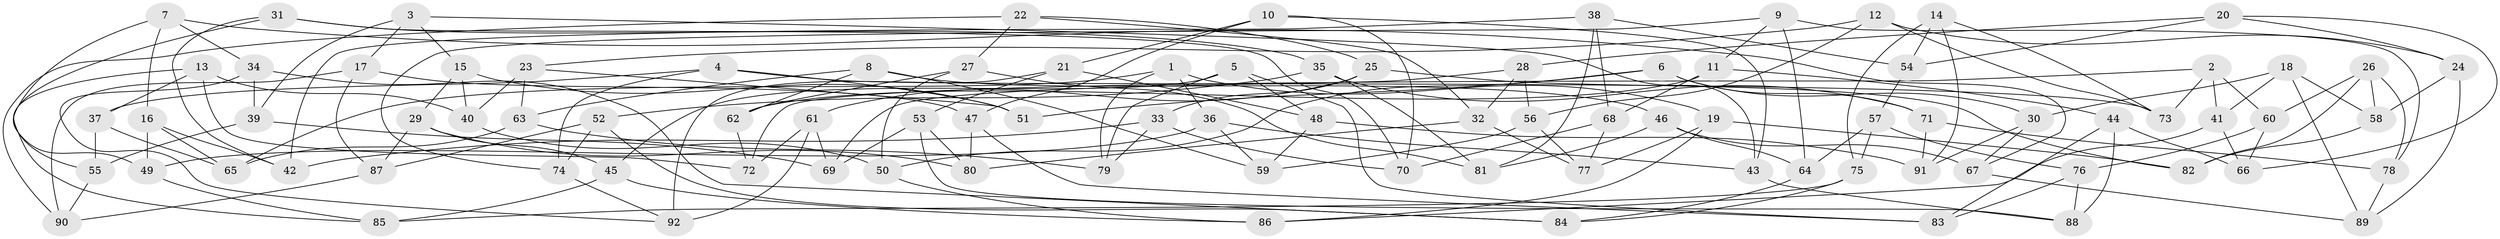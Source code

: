 // coarse degree distribution, {9: 0.017857142857142856, 4: 0.7142857142857143, 7: 0.03571428571428571, 5: 0.03571428571428571, 10: 0.03571428571428571, 11: 0.017857142857142856, 8: 0.03571428571428571, 12: 0.017857142857142856, 3: 0.07142857142857142, 6: 0.017857142857142856}
// Generated by graph-tools (version 1.1) at 2025/53/03/04/25 22:53:35]
// undirected, 92 vertices, 184 edges
graph export_dot {
  node [color=gray90,style=filled];
  1;
  2;
  3;
  4;
  5;
  6;
  7;
  8;
  9;
  10;
  11;
  12;
  13;
  14;
  15;
  16;
  17;
  18;
  19;
  20;
  21;
  22;
  23;
  24;
  25;
  26;
  27;
  28;
  29;
  30;
  31;
  32;
  33;
  34;
  35;
  36;
  37;
  38;
  39;
  40;
  41;
  42;
  43;
  44;
  45;
  46;
  47;
  48;
  49;
  50;
  51;
  52;
  53;
  54;
  55;
  56;
  57;
  58;
  59;
  60;
  61;
  62;
  63;
  64;
  65;
  66;
  67;
  68;
  69;
  70;
  71;
  72;
  73;
  74;
  75;
  76;
  77;
  78;
  79;
  80;
  81;
  82;
  83;
  84;
  85;
  86;
  87;
  88;
  89;
  90;
  91;
  92;
  1 -- 65;
  1 -- 19;
  1 -- 36;
  1 -- 79;
  2 -- 60;
  2 -- 73;
  2 -- 41;
  2 -- 72;
  3 -- 17;
  3 -- 15;
  3 -- 39;
  3 -- 43;
  4 -- 51;
  4 -- 74;
  4 -- 37;
  4 -- 73;
  5 -- 48;
  5 -- 79;
  5 -- 83;
  5 -- 45;
  6 -- 50;
  6 -- 30;
  6 -- 51;
  6 -- 71;
  7 -- 34;
  7 -- 16;
  7 -- 67;
  7 -- 49;
  8 -- 62;
  8 -- 46;
  8 -- 59;
  8 -- 63;
  9 -- 11;
  9 -- 64;
  9 -- 78;
  9 -- 74;
  10 -- 21;
  10 -- 70;
  10 -- 47;
  10 -- 43;
  11 -- 44;
  11 -- 68;
  11 -- 62;
  12 -- 24;
  12 -- 73;
  12 -- 56;
  12 -- 23;
  13 -- 72;
  13 -- 40;
  13 -- 85;
  13 -- 37;
  14 -- 75;
  14 -- 73;
  14 -- 54;
  14 -- 91;
  15 -- 29;
  15 -- 40;
  15 -- 51;
  16 -- 49;
  16 -- 42;
  16 -- 65;
  17 -- 87;
  17 -- 47;
  17 -- 90;
  18 -- 30;
  18 -- 89;
  18 -- 58;
  18 -- 41;
  19 -- 86;
  19 -- 82;
  19 -- 77;
  20 -- 24;
  20 -- 66;
  20 -- 28;
  20 -- 54;
  21 -- 48;
  21 -- 92;
  21 -- 53;
  22 -- 27;
  22 -- 90;
  22 -- 32;
  22 -- 25;
  23 -- 40;
  23 -- 51;
  23 -- 63;
  24 -- 89;
  24 -- 58;
  25 -- 82;
  25 -- 33;
  25 -- 61;
  26 -- 60;
  26 -- 78;
  26 -- 58;
  26 -- 82;
  27 -- 81;
  27 -- 50;
  27 -- 62;
  28 -- 32;
  28 -- 69;
  28 -- 56;
  29 -- 87;
  29 -- 45;
  29 -- 80;
  30 -- 91;
  30 -- 67;
  31 -- 55;
  31 -- 42;
  31 -- 70;
  31 -- 35;
  32 -- 77;
  32 -- 80;
  33 -- 79;
  33 -- 42;
  33 -- 70;
  34 -- 92;
  34 -- 84;
  34 -- 39;
  35 -- 71;
  35 -- 52;
  35 -- 81;
  36 -- 43;
  36 -- 49;
  36 -- 59;
  37 -- 65;
  37 -- 55;
  38 -- 68;
  38 -- 42;
  38 -- 81;
  38 -- 54;
  39 -- 69;
  39 -- 55;
  40 -- 50;
  41 -- 86;
  41 -- 66;
  43 -- 88;
  44 -- 83;
  44 -- 88;
  44 -- 66;
  45 -- 86;
  45 -- 85;
  46 -- 67;
  46 -- 64;
  46 -- 81;
  47 -- 83;
  47 -- 80;
  48 -- 59;
  48 -- 91;
  49 -- 85;
  50 -- 86;
  52 -- 84;
  52 -- 87;
  52 -- 74;
  53 -- 69;
  53 -- 88;
  53 -- 80;
  54 -- 57;
  55 -- 90;
  56 -- 59;
  56 -- 77;
  57 -- 76;
  57 -- 75;
  57 -- 64;
  58 -- 82;
  60 -- 66;
  60 -- 76;
  61 -- 92;
  61 -- 69;
  61 -- 72;
  62 -- 72;
  63 -- 65;
  63 -- 79;
  64 -- 84;
  67 -- 89;
  68 -- 70;
  68 -- 77;
  71 -- 91;
  71 -- 78;
  74 -- 92;
  75 -- 85;
  75 -- 84;
  76 -- 88;
  76 -- 83;
  78 -- 89;
  87 -- 90;
}

